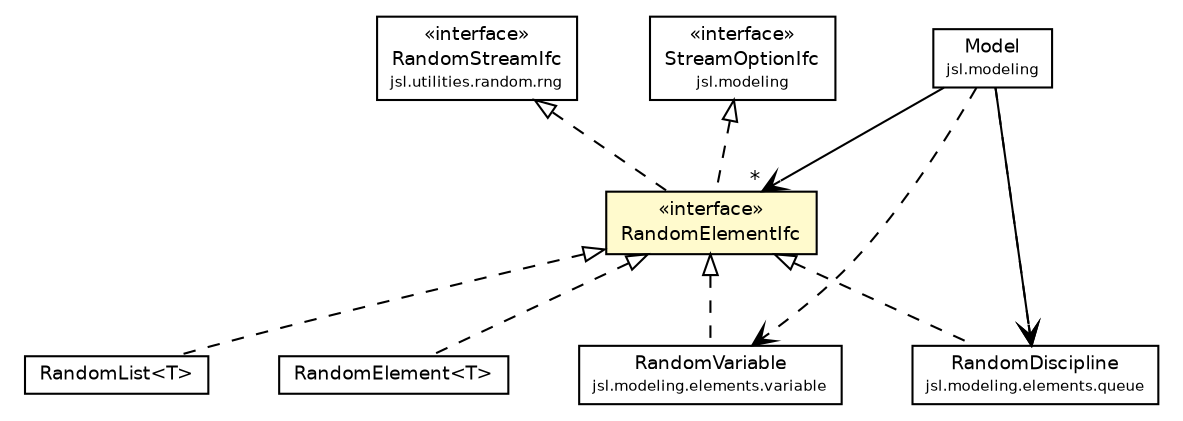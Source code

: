 #!/usr/local/bin/dot
#
# Class diagram 
# Generated by UMLGraph version 5.4 (http://www.umlgraph.org/)
#

digraph G {
	edge [fontname="Helvetica",fontsize=10,labelfontname="Helvetica",labelfontsize=10];
	node [fontname="Helvetica",fontsize=10,shape=plaintext];
	nodesep=0.25;
	ranksep=0.5;
	// jsl.modeling.StreamOptionIfc
	c164310 [label=<<table title="jsl.modeling.StreamOptionIfc" border="0" cellborder="1" cellspacing="0" cellpadding="2" port="p" href="../StreamOptionIfc.html">
		<tr><td><table border="0" cellspacing="0" cellpadding="1">
<tr><td align="center" balign="center"> &#171;interface&#187; </td></tr>
<tr><td align="center" balign="center"> StreamOptionIfc </td></tr>
<tr><td align="center" balign="center"><font point-size="7.0"> jsl.modeling </font></td></tr>
		</table></td></tr>
		</table>>, URL="../StreamOptionIfc.html", fontname="Helvetica", fontcolor="black", fontsize=9.0];
	// jsl.modeling.Model
	c164326 [label=<<table title="jsl.modeling.Model" border="0" cellborder="1" cellspacing="0" cellpadding="2" port="p" href="../Model.html">
		<tr><td><table border="0" cellspacing="0" cellpadding="1">
<tr><td align="center" balign="center"> Model </td></tr>
<tr><td align="center" balign="center"><font point-size="7.0"> jsl.modeling </font></td></tr>
		</table></td></tr>
		</table>>, URL="../Model.html", fontname="Helvetica", fontcolor="black", fontsize=9.0];
	// jsl.modeling.elements.RandomList<T>
	c164348 [label=<<table title="jsl.modeling.elements.RandomList" border="0" cellborder="1" cellspacing="0" cellpadding="2" port="p" href="./RandomList.html">
		<tr><td><table border="0" cellspacing="0" cellpadding="1">
<tr><td align="center" balign="center"> RandomList&lt;T&gt; </td></tr>
		</table></td></tr>
		</table>>, URL="./RandomList.html", fontname="Helvetica", fontcolor="black", fontsize=9.0];
	// jsl.modeling.elements.RandomElementIfc
	c164349 [label=<<table title="jsl.modeling.elements.RandomElementIfc" border="0" cellborder="1" cellspacing="0" cellpadding="2" port="p" bgcolor="lemonChiffon" href="./RandomElementIfc.html">
		<tr><td><table border="0" cellspacing="0" cellpadding="1">
<tr><td align="center" balign="center"> &#171;interface&#187; </td></tr>
<tr><td align="center" balign="center"> RandomElementIfc </td></tr>
		</table></td></tr>
		</table>>, URL="./RandomElementIfc.html", fontname="Helvetica", fontcolor="black", fontsize=9.0];
	// jsl.modeling.elements.RandomElement<T>
	c164350 [label=<<table title="jsl.modeling.elements.RandomElement" border="0" cellborder="1" cellspacing="0" cellpadding="2" port="p" href="./RandomElement.html">
		<tr><td><table border="0" cellspacing="0" cellpadding="1">
<tr><td align="center" balign="center"> RandomElement&lt;T&gt; </td></tr>
		</table></td></tr>
		</table>>, URL="./RandomElement.html", fontname="Helvetica", fontcolor="black", fontsize=9.0];
	// jsl.modeling.elements.queue.RandomDiscipline
	c164394 [label=<<table title="jsl.modeling.elements.queue.RandomDiscipline" border="0" cellborder="1" cellspacing="0" cellpadding="2" port="p" href="./queue/RandomDiscipline.html">
		<tr><td><table border="0" cellspacing="0" cellpadding="1">
<tr><td align="center" balign="center"> RandomDiscipline </td></tr>
<tr><td align="center" balign="center"><font point-size="7.0"> jsl.modeling.elements.queue </font></td></tr>
		</table></td></tr>
		</table>>, URL="./queue/RandomDiscipline.html", fontname="Helvetica", fontcolor="black", fontsize=9.0];
	// jsl.modeling.elements.variable.RandomVariable
	c164556 [label=<<table title="jsl.modeling.elements.variable.RandomVariable" border="0" cellborder="1" cellspacing="0" cellpadding="2" port="p" href="./variable/RandomVariable.html">
		<tr><td><table border="0" cellspacing="0" cellpadding="1">
<tr><td align="center" balign="center"> RandomVariable </td></tr>
<tr><td align="center" balign="center"><font point-size="7.0"> jsl.modeling.elements.variable </font></td></tr>
		</table></td></tr>
		</table>>, URL="./variable/RandomVariable.html", fontname="Helvetica", fontcolor="black", fontsize=9.0];
	// jsl.utilities.random.rng.RandomStreamIfc
	c164721 [label=<<table title="jsl.utilities.random.rng.RandomStreamIfc" border="0" cellborder="1" cellspacing="0" cellpadding="2" port="p" href="../../utilities/random/rng/RandomStreamIfc.html">
		<tr><td><table border="0" cellspacing="0" cellpadding="1">
<tr><td align="center" balign="center"> &#171;interface&#187; </td></tr>
<tr><td align="center" balign="center"> RandomStreamIfc </td></tr>
<tr><td align="center" balign="center"><font point-size="7.0"> jsl.utilities.random.rng </font></td></tr>
		</table></td></tr>
		</table>>, URL="../../utilities/random/rng/RandomStreamIfc.html", fontname="Helvetica", fontcolor="black", fontsize=9.0];
	//jsl.modeling.elements.RandomList<T> implements jsl.modeling.elements.RandomElementIfc
	c164349:p -> c164348:p [dir=back,arrowtail=empty,style=dashed];
	//jsl.modeling.elements.RandomElementIfc implements jsl.utilities.random.rng.RandomStreamIfc
	c164721:p -> c164349:p [dir=back,arrowtail=empty,style=dashed];
	//jsl.modeling.elements.RandomElementIfc implements jsl.modeling.StreamOptionIfc
	c164310:p -> c164349:p [dir=back,arrowtail=empty,style=dashed];
	//jsl.modeling.elements.RandomElement<T> implements jsl.modeling.elements.RandomElementIfc
	c164349:p -> c164350:p [dir=back,arrowtail=empty,style=dashed];
	//jsl.modeling.elements.queue.RandomDiscipline implements jsl.modeling.elements.RandomElementIfc
	c164349:p -> c164394:p [dir=back,arrowtail=empty,style=dashed];
	//jsl.modeling.elements.variable.RandomVariable implements jsl.modeling.elements.RandomElementIfc
	c164349:p -> c164556:p [dir=back,arrowtail=empty,style=dashed];
	// jsl.modeling.Model NAVASSOC jsl.modeling.elements.RandomElementIfc
	c164326:p -> c164349:p [taillabel="", label="", headlabel="*", fontname="Helvetica", fontcolor="black", fontsize=10.0, color="black", arrowhead=open];
	// jsl.modeling.Model NAVASSOC jsl.modeling.elements.queue.RandomDiscipline
	c164326:p -> c164394:p [taillabel="", label="", headlabel="", fontname="Helvetica", fontcolor="black", fontsize=10.0, color="black", arrowhead=open];
	// jsl.modeling.Model DEPEND jsl.modeling.elements.queue.RandomDiscipline
	c164326:p -> c164394:p [taillabel="", label="", headlabel="", fontname="Helvetica", fontcolor="black", fontsize=10.0, color="black", arrowhead=open, style=dashed];
	// jsl.modeling.Model DEPEND jsl.modeling.elements.variable.RandomVariable
	c164326:p -> c164556:p [taillabel="", label="", headlabel="", fontname="Helvetica", fontcolor="black", fontsize=10.0, color="black", arrowhead=open, style=dashed];
}

